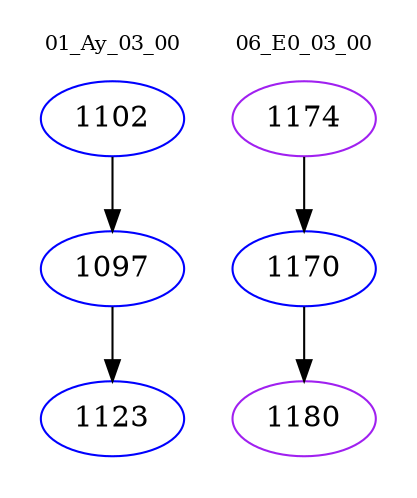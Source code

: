 digraph{
subgraph cluster_0 {
color = white
label = "01_Ay_03_00";
fontsize=10;
T0_1102 [label="1102", color="blue"]
T0_1102 -> T0_1097 [color="black"]
T0_1097 [label="1097", color="blue"]
T0_1097 -> T0_1123 [color="black"]
T0_1123 [label="1123", color="blue"]
}
subgraph cluster_1 {
color = white
label = "06_E0_03_00";
fontsize=10;
T1_1174 [label="1174", color="purple"]
T1_1174 -> T1_1170 [color="black"]
T1_1170 [label="1170", color="blue"]
T1_1170 -> T1_1180 [color="black"]
T1_1180 [label="1180", color="purple"]
}
}
